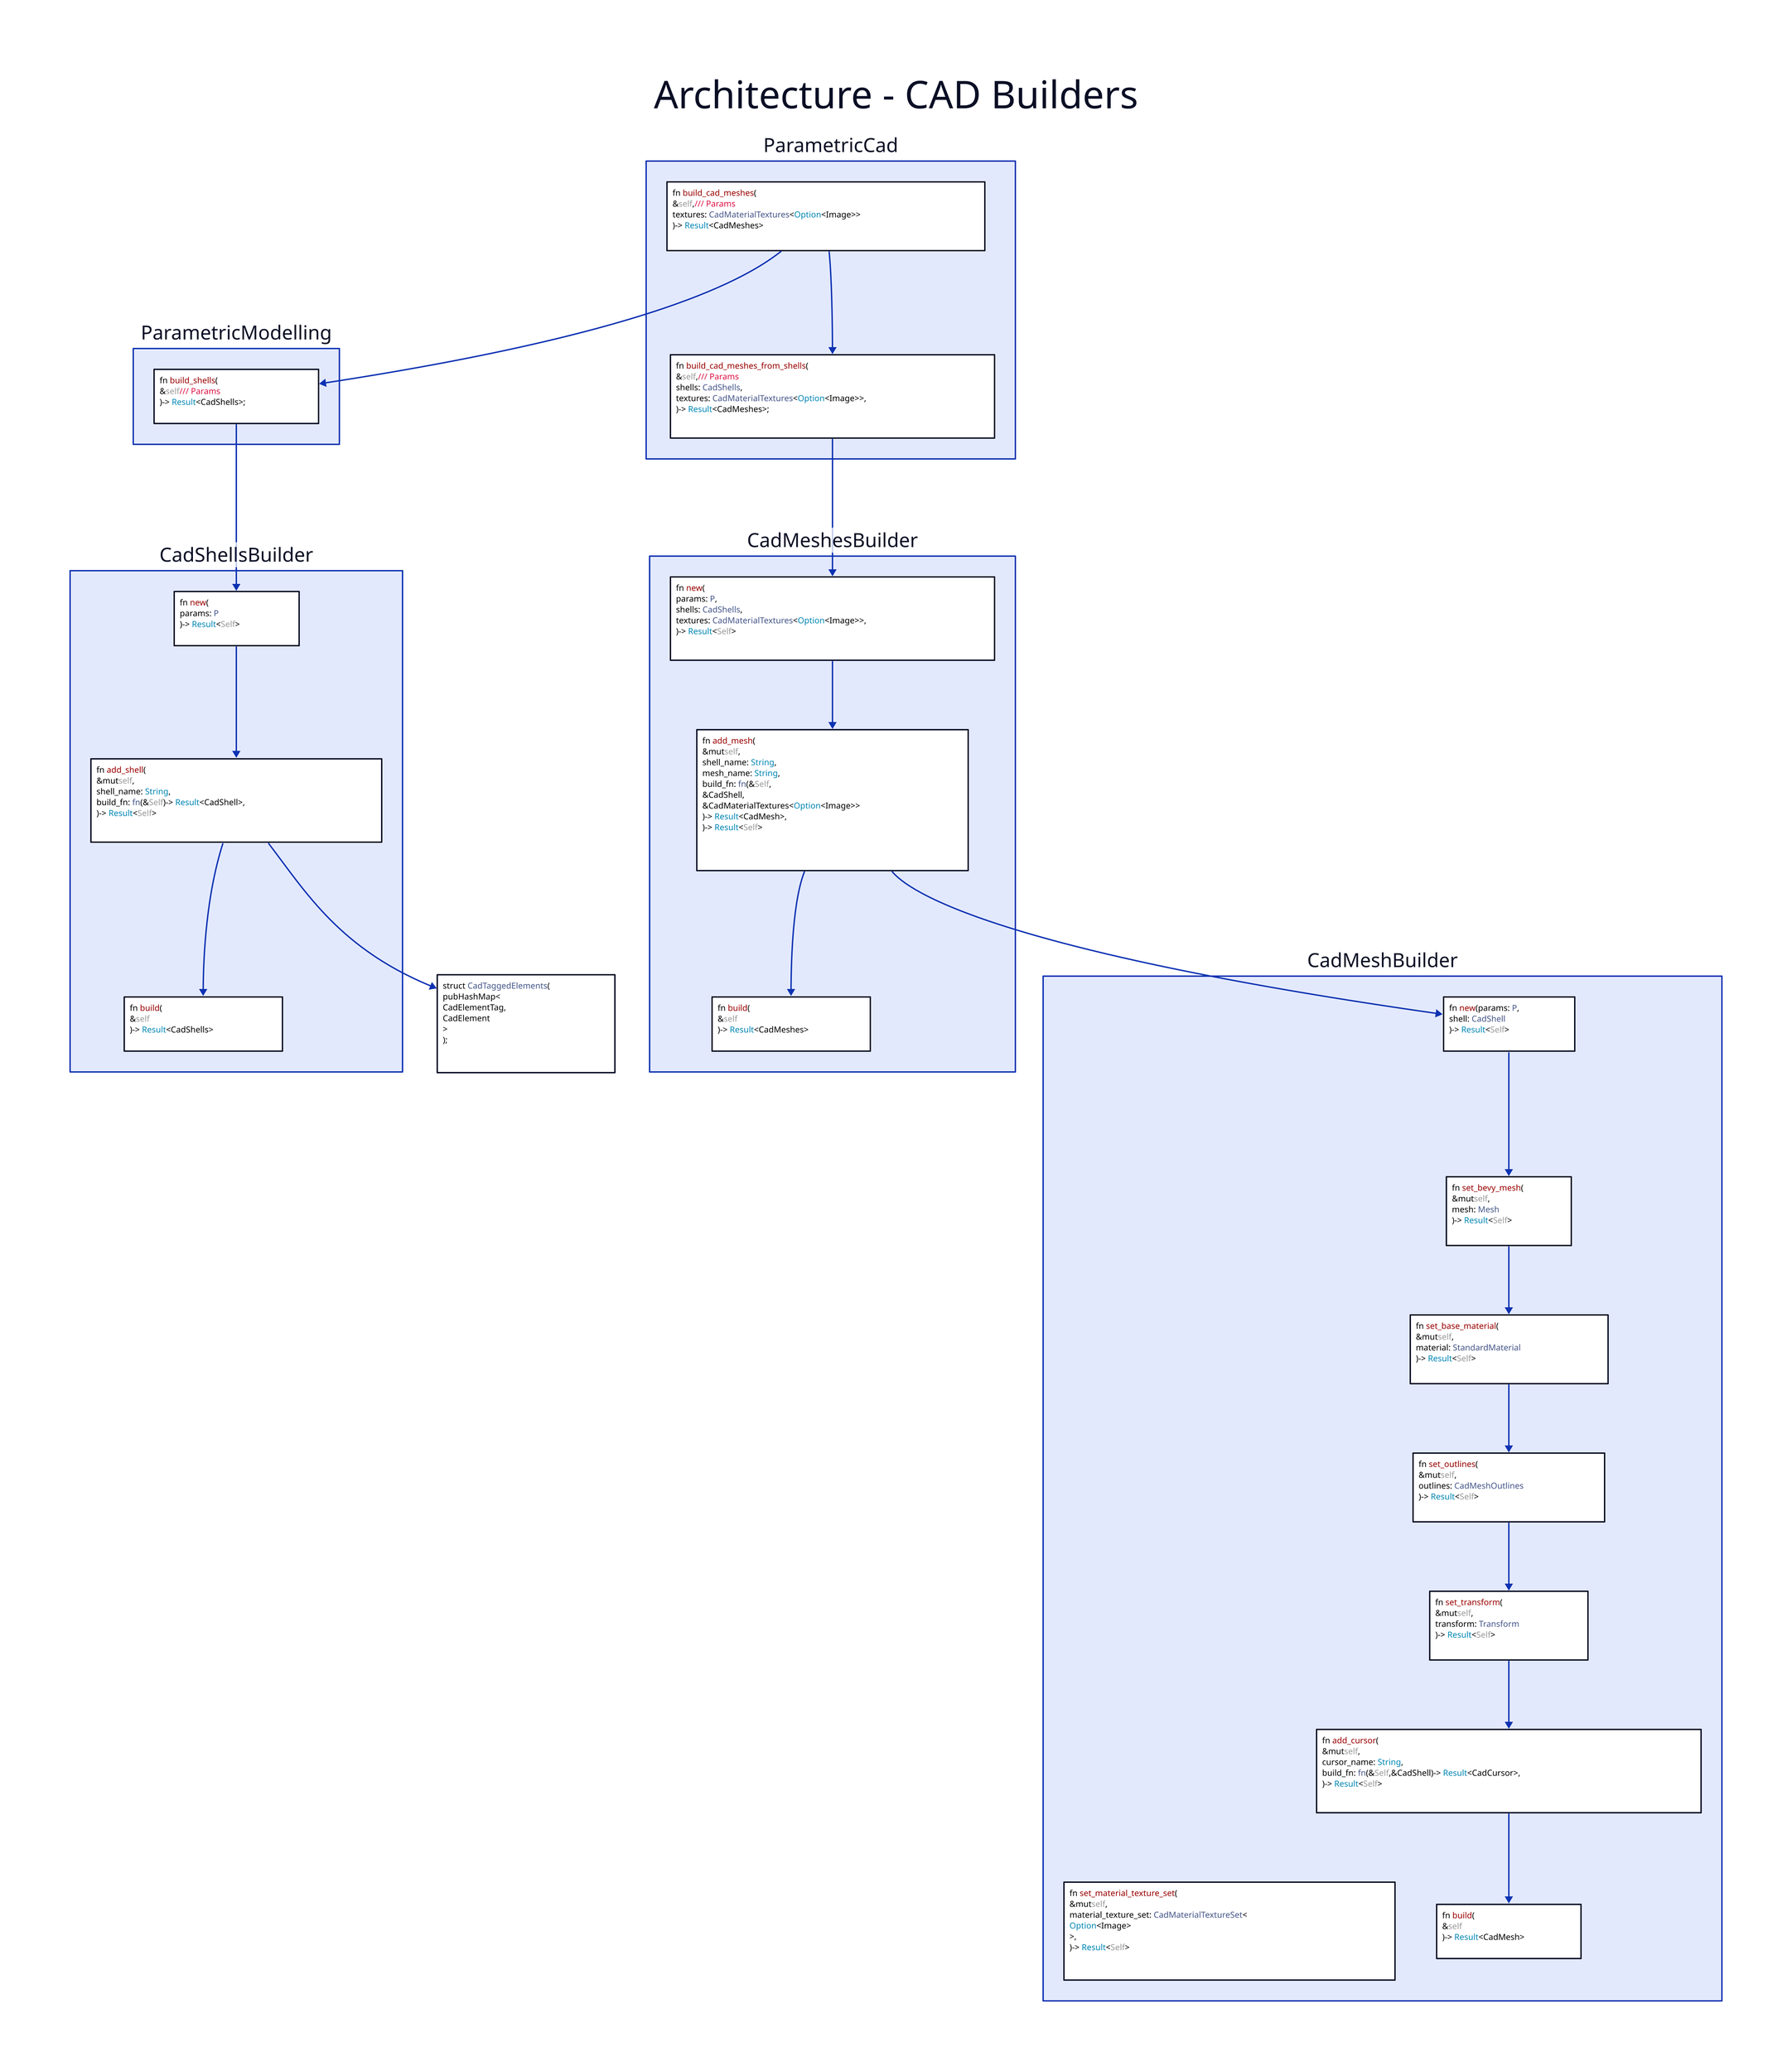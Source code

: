 # Architectire for a CAD builders.

# diagram settings...
direction: down

# heading...
Architecture - CAD Builders: {
  shape: text
  near: top-center
  style: {
    font-size: 55
  }
}

# impl traits on Params...
ParametricCad: {
  build_cad_meshes: |rust
    fn build_cad_meshes(
      &self, /// Params
      textures: CadMaterialTextures<Option<Image>>
      ) -> Result<CadMeshes> 
  |
  build_cad_meshes_from_shells: |rust
    fn build_cad_meshes_from_shells(
      &self, /// Params
      shells: CadShells,
      textures: CadMaterialTextures<Option<Image>>,
    ) -> Result<CadMeshes>;
  |
  # connections...
  build_cad_meshes -> build_cad_meshes_from_shells
}
ParametricModelling: {
  build_shells: |rust
    fn build_shells(
      &self /// Params
    ) -> Result<CadShells>;
  |
}
# structs...
CadShellsBuilder: {
  new: |rust
    fn new(
      params: P
    ) -> Result<Self>
  |

  add_shell: |rust
    fn add_shell(
      &mut self,
      shell_name: String,
      build_fn: fn(&Self) -> Result<CadShell>,
    ) -> Result<Self>
  |

  build: |rust
    fn build(
      &self
    ) -> Result<CadShells>
  |
  # connections...
  new -> add_shell -> build
}
CadTaggedElements: |rust
  struct CadTaggedElements(
    pub HashMap<
      CadElementTag, 
      CadElement
    >
  );
|
CadMeshesBuilder: {
  new: |rust
    fn new(
      params: P,
      shells: CadShells,
      textures: CadMaterialTextures<Option<Image>>,
    ) -> Result<Self>
  |

  add_mesh: |rust
    fn add_mesh(
      &mut self,
      shell_name: String,
      mesh_name: String,
      build_fn: fn(&Self, 
        &CadShell, 
        &CadMaterialTextures<Option<Image>>
        ) -> Result<CadMesh>,
    ) -> Result<Self> 
  |

  build: |rust
    fn build(
      &self
    ) -> Result<CadMeshes>
  |
  # connections...
  new -> add_mesh -> build
}
CadMeshBuilder: {
  new: |rust
    fn new(params: P, 
      shell: CadShell
    ) -> Result<Self>
  |

  set_bevy_mesh: |rust
    fn set_bevy_mesh(
      &mut self, 
      mesh: Mesh
    ) -> Result<Self>
  |

  set_base_material: |rust
    fn set_base_material(
      &mut self, 
      material: StandardMaterial
    ) -> Result<Self>
  |

  set_material_texture_set: |rust
    fn set_material_texture_set(
        &mut self,
        material_texture_set: CadMaterialTextureSet<
          Option<Image>
        >,
    ) -> Result<Self>
  |
  set_transform: |rust
    fn set_transform(
      &mut self, 
      transform: Transform
    ) -> Result<Self>
  |
  set_outlines: |rust
    fn set_outlines(
      &mut self, 
      outlines: CadMeshOutlines
    ) -> Result<Self>
  |
  add_cursor: |rust
    fn add_cursor(
        &mut self,
        cursor_name: String,
        build_fn: fn(&Self, &CadShell) -> Result<CadCursor>,
    ) -> Result<Self>
  |
  build: |rust
    fn build(
      &self
    ) -> Result<CadMesh>
  |
  # connections...
  new -> set_bevy_mesh -> set_base_material -> set_outlines -> set_transform -> add_cursor -> build
}
# connections...
ParametricCad.build_cad_meshes -> ParametricModelling.build_shells
ParametricModelling.build_shells -> CadShellsBuilder.new
CadShellsBuilder.add_shell -> CadTaggedElements
ParametricCad.build_cad_meshes_from_shells -> CadMeshesBuilder.new
CadMeshesBuilder.add_mesh -> CadMeshBuilder.new

